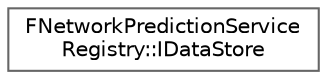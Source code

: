 digraph "Graphical Class Hierarchy"
{
 // INTERACTIVE_SVG=YES
 // LATEX_PDF_SIZE
  bgcolor="transparent";
  edge [fontname=Helvetica,fontsize=10,labelfontname=Helvetica,labelfontsize=10];
  node [fontname=Helvetica,fontsize=10,shape=box,height=0.2,width=0.4];
  rankdir="LR";
  Node0 [id="Node000000",label="FNetworkPredictionService\lRegistry::IDataStore",height=0.2,width=0.4,color="grey40", fillcolor="white", style="filled",URL="$d6/d10/structFNetworkPredictionServiceRegistry_1_1IDataStore.html",tooltip=" "];
}
